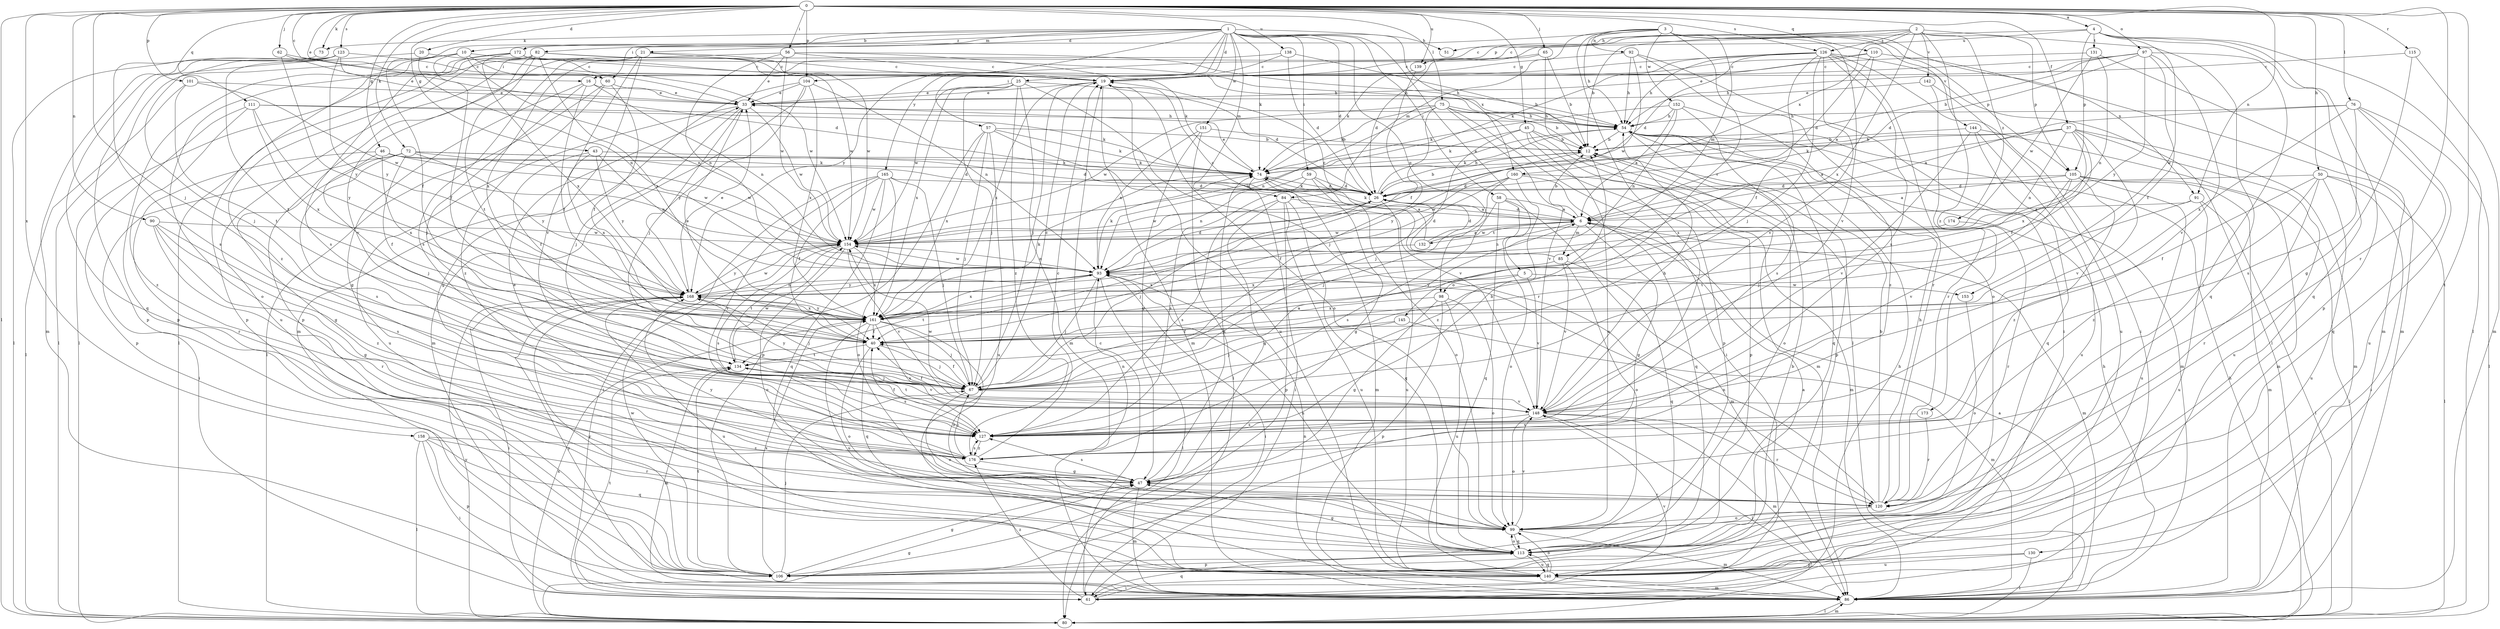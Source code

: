 strict digraph  {
0;
1;
2;
3;
4;
5;
6;
10;
12;
16;
19;
20;
21;
25;
26;
33;
37;
40;
43;
45;
46;
47;
50;
51;
54;
56;
57;
58;
59;
60;
61;
62;
65;
67;
72;
73;
74;
75;
76;
80;
82;
84;
85;
86;
90;
91;
92;
93;
97;
98;
99;
101;
104;
105;
106;
110;
111;
113;
115;
120;
123;
126;
127;
130;
131;
132;
134;
138;
139;
140;
142;
144;
145;
148;
151;
152;
153;
154;
158;
160;
161;
165;
168;
172;
173;
174;
176;
0 -> 4  [label=a];
0 -> 16  [label=c];
0 -> 20  [label=d];
0 -> 33  [label=e];
0 -> 37  [label=f];
0 -> 43  [label=g];
0 -> 45  [label=g];
0 -> 46  [label=g];
0 -> 50  [label=h];
0 -> 56  [label=i];
0 -> 62  [label=j];
0 -> 65  [label=j];
0 -> 67  [label=j];
0 -> 72  [label=k];
0 -> 73  [label=k];
0 -> 75  [label=l];
0 -> 76  [label=l];
0 -> 80  [label=l];
0 -> 90  [label=n];
0 -> 91  [label=n];
0 -> 97  [label=o];
0 -> 101  [label=p];
0 -> 104  [label=p];
0 -> 110  [label=q];
0 -> 111  [label=q];
0 -> 115  [label=r];
0 -> 120  [label=r];
0 -> 123  [label=s];
0 -> 126  [label=s];
0 -> 130  [label=t];
0 -> 138  [label=u];
0 -> 139  [label=u];
0 -> 158  [label=x];
1 -> 5  [label=a];
1 -> 10  [label=b];
1 -> 21  [label=d];
1 -> 25  [label=d];
1 -> 26  [label=d];
1 -> 40  [label=f];
1 -> 51  [label=h];
1 -> 57  [label=i];
1 -> 58  [label=i];
1 -> 59  [label=i];
1 -> 73  [label=k];
1 -> 74  [label=k];
1 -> 82  [label=m];
1 -> 84  [label=m];
1 -> 98  [label=o];
1 -> 151  [label=w];
1 -> 160  [label=x];
1 -> 165  [label=y];
1 -> 168  [label=y];
1 -> 172  [label=z];
2 -> 12  [label=b];
2 -> 16  [label=c];
2 -> 51  [label=h];
2 -> 104  [label=p];
2 -> 105  [label=p];
2 -> 113  [label=q];
2 -> 126  [label=s];
2 -> 142  [label=v];
2 -> 160  [label=x];
2 -> 161  [label=x];
2 -> 173  [label=z];
2 -> 174  [label=z];
3 -> 54  [label=h];
3 -> 60  [label=i];
3 -> 84  [label=m];
3 -> 85  [label=m];
3 -> 91  [label=n];
3 -> 92  [label=n];
3 -> 105  [label=p];
3 -> 127  [label=s];
3 -> 144  [label=v];
3 -> 145  [label=v];
3 -> 148  [label=v];
3 -> 152  [label=w];
4 -> 19  [label=c];
4 -> 80  [label=l];
4 -> 105  [label=p];
4 -> 106  [label=p];
4 -> 113  [label=q];
4 -> 131  [label=t];
4 -> 139  [label=u];
4 -> 153  [label=w];
5 -> 98  [label=o];
5 -> 148  [label=v];
5 -> 153  [label=w];
5 -> 168  [label=y];
6 -> 12  [label=b];
6 -> 26  [label=d];
6 -> 47  [label=g];
6 -> 74  [label=k];
6 -> 85  [label=m];
6 -> 86  [label=m];
6 -> 93  [label=n];
6 -> 132  [label=t];
6 -> 154  [label=w];
10 -> 40  [label=f];
10 -> 54  [label=h];
10 -> 60  [label=i];
10 -> 80  [label=l];
10 -> 93  [label=n];
10 -> 99  [label=o];
10 -> 106  [label=p];
12 -> 74  [label=k];
12 -> 99  [label=o];
12 -> 168  [label=y];
16 -> 33  [label=e];
16 -> 40  [label=f];
16 -> 47  [label=g];
16 -> 67  [label=j];
16 -> 93  [label=n];
19 -> 33  [label=e];
19 -> 67  [label=j];
19 -> 86  [label=m];
19 -> 99  [label=o];
19 -> 140  [label=u];
19 -> 161  [label=x];
20 -> 19  [label=c];
20 -> 93  [label=n];
20 -> 106  [label=p];
21 -> 19  [label=c];
21 -> 86  [label=m];
21 -> 106  [label=p];
21 -> 127  [label=s];
21 -> 148  [label=v];
21 -> 154  [label=w];
25 -> 26  [label=d];
25 -> 33  [label=e];
25 -> 67  [label=j];
25 -> 86  [label=m];
25 -> 120  [label=r];
25 -> 154  [label=w];
25 -> 161  [label=x];
25 -> 176  [label=z];
26 -> 6  [label=a];
26 -> 12  [label=b];
26 -> 54  [label=h];
26 -> 67  [label=j];
26 -> 74  [label=k];
26 -> 140  [label=u];
26 -> 154  [label=w];
33 -> 54  [label=h];
33 -> 67  [label=j];
33 -> 140  [label=u];
33 -> 154  [label=w];
33 -> 168  [label=y];
37 -> 6  [label=a];
37 -> 12  [label=b];
37 -> 40  [label=f];
37 -> 74  [label=k];
37 -> 86  [label=m];
37 -> 93  [label=n];
37 -> 140  [label=u];
37 -> 148  [label=v];
37 -> 161  [label=x];
40 -> 33  [label=e];
40 -> 67  [label=j];
40 -> 99  [label=o];
40 -> 134  [label=t];
43 -> 40  [label=f];
43 -> 74  [label=k];
43 -> 93  [label=n];
43 -> 161  [label=x];
43 -> 168  [label=y];
45 -> 12  [label=b];
45 -> 67  [label=j];
45 -> 74  [label=k];
45 -> 86  [label=m];
45 -> 99  [label=o];
45 -> 106  [label=p];
46 -> 26  [label=d];
46 -> 67  [label=j];
46 -> 74  [label=k];
46 -> 120  [label=r];
46 -> 154  [label=w];
46 -> 161  [label=x];
47 -> 74  [label=k];
47 -> 86  [label=m];
47 -> 120  [label=r];
47 -> 127  [label=s];
47 -> 168  [label=y];
50 -> 26  [label=d];
50 -> 40  [label=f];
50 -> 61  [label=i];
50 -> 80  [label=l];
50 -> 120  [label=r];
50 -> 140  [label=u];
50 -> 176  [label=z];
54 -> 12  [label=b];
54 -> 86  [label=m];
54 -> 106  [label=p];
54 -> 113  [label=q];
54 -> 154  [label=w];
56 -> 19  [label=c];
56 -> 33  [label=e];
56 -> 54  [label=h];
56 -> 74  [label=k];
56 -> 80  [label=l];
56 -> 93  [label=n];
56 -> 154  [label=w];
57 -> 12  [label=b];
57 -> 67  [label=j];
57 -> 74  [label=k];
57 -> 106  [label=p];
57 -> 140  [label=u];
57 -> 148  [label=v];
57 -> 161  [label=x];
58 -> 6  [label=a];
58 -> 86  [label=m];
58 -> 99  [label=o];
58 -> 113  [label=q];
58 -> 127  [label=s];
59 -> 26  [label=d];
59 -> 47  [label=g];
59 -> 93  [label=n];
59 -> 99  [label=o];
59 -> 127  [label=s];
60 -> 33  [label=e];
60 -> 40  [label=f];
60 -> 80  [label=l];
60 -> 176  [label=z];
61 -> 19  [label=c];
61 -> 54  [label=h];
61 -> 113  [label=q];
61 -> 134  [label=t];
61 -> 148  [label=v];
61 -> 176  [label=z];
62 -> 19  [label=c];
62 -> 33  [label=e];
62 -> 168  [label=y];
65 -> 12  [label=b];
65 -> 19  [label=c];
65 -> 26  [label=d];
65 -> 80  [label=l];
67 -> 6  [label=a];
67 -> 19  [label=c];
67 -> 40  [label=f];
67 -> 99  [label=o];
67 -> 148  [label=v];
67 -> 168  [label=y];
72 -> 26  [label=d];
72 -> 40  [label=f];
72 -> 47  [label=g];
72 -> 61  [label=i];
72 -> 74  [label=k];
72 -> 127  [label=s];
72 -> 154  [label=w];
72 -> 168  [label=y];
73 -> 127  [label=s];
74 -> 26  [label=d];
74 -> 33  [label=e];
74 -> 61  [label=i];
74 -> 86  [label=m];
75 -> 12  [label=b];
75 -> 54  [label=h];
75 -> 61  [label=i];
75 -> 67  [label=j];
75 -> 74  [label=k];
75 -> 93  [label=n];
75 -> 106  [label=p];
75 -> 148  [label=v];
75 -> 154  [label=w];
76 -> 6  [label=a];
76 -> 54  [label=h];
76 -> 80  [label=l];
76 -> 113  [label=q];
76 -> 127  [label=s];
76 -> 140  [label=u];
76 -> 161  [label=x];
80 -> 47  [label=g];
80 -> 54  [label=h];
80 -> 86  [label=m];
80 -> 161  [label=x];
80 -> 168  [label=y];
82 -> 19  [label=c];
82 -> 80  [label=l];
82 -> 134  [label=t];
82 -> 140  [label=u];
82 -> 148  [label=v];
82 -> 154  [label=w];
82 -> 161  [label=x];
82 -> 176  [label=z];
84 -> 6  [label=a];
84 -> 47  [label=g];
84 -> 106  [label=p];
84 -> 113  [label=q];
84 -> 127  [label=s];
84 -> 140  [label=u];
85 -> 19  [label=c];
85 -> 26  [label=d];
85 -> 99  [label=o];
85 -> 113  [label=q];
85 -> 148  [label=v];
85 -> 161  [label=x];
86 -> 6  [label=a];
86 -> 54  [label=h];
86 -> 80  [label=l];
86 -> 93  [label=n];
86 -> 168  [label=y];
90 -> 47  [label=g];
90 -> 120  [label=r];
90 -> 127  [label=s];
90 -> 154  [label=w];
90 -> 176  [label=z];
91 -> 6  [label=a];
91 -> 80  [label=l];
91 -> 134  [label=t];
91 -> 140  [label=u];
92 -> 19  [label=c];
92 -> 54  [label=h];
92 -> 61  [label=i];
92 -> 99  [label=o];
92 -> 154  [label=w];
93 -> 26  [label=d];
93 -> 61  [label=i];
93 -> 67  [label=j];
93 -> 74  [label=k];
93 -> 80  [label=l];
93 -> 134  [label=t];
93 -> 154  [label=w];
93 -> 161  [label=x];
93 -> 168  [label=y];
97 -> 12  [label=b];
97 -> 19  [label=c];
97 -> 26  [label=d];
97 -> 40  [label=f];
97 -> 54  [label=h];
97 -> 120  [label=r];
97 -> 148  [label=v];
97 -> 168  [label=y];
98 -> 47  [label=g];
98 -> 99  [label=o];
98 -> 106  [label=p];
98 -> 140  [label=u];
98 -> 161  [label=x];
99 -> 86  [label=m];
99 -> 113  [label=q];
99 -> 148  [label=v];
101 -> 33  [label=e];
101 -> 80  [label=l];
101 -> 134  [label=t];
101 -> 154  [label=w];
104 -> 33  [label=e];
104 -> 47  [label=g];
104 -> 67  [label=j];
104 -> 86  [label=m];
104 -> 93  [label=n];
104 -> 161  [label=x];
105 -> 6  [label=a];
105 -> 26  [label=d];
105 -> 67  [label=j];
105 -> 80  [label=l];
105 -> 86  [label=m];
105 -> 140  [label=u];
105 -> 148  [label=v];
105 -> 176  [label=z];
106 -> 12  [label=b];
106 -> 47  [label=g];
106 -> 67  [label=j];
106 -> 134  [label=t];
106 -> 154  [label=w];
106 -> 161  [label=x];
106 -> 168  [label=y];
110 -> 6  [label=a];
110 -> 19  [label=c];
110 -> 26  [label=d];
110 -> 33  [label=e];
110 -> 86  [label=m];
111 -> 54  [label=h];
111 -> 74  [label=k];
111 -> 106  [label=p];
111 -> 161  [label=x];
111 -> 168  [label=y];
111 -> 176  [label=z];
113 -> 6  [label=a];
113 -> 47  [label=g];
113 -> 93  [label=n];
113 -> 99  [label=o];
113 -> 106  [label=p];
113 -> 140  [label=u];
115 -> 19  [label=c];
115 -> 47  [label=g];
115 -> 86  [label=m];
120 -> 12  [label=b];
120 -> 54  [label=h];
120 -> 93  [label=n];
120 -> 99  [label=o];
123 -> 19  [label=c];
123 -> 26  [label=d];
123 -> 67  [label=j];
123 -> 80  [label=l];
123 -> 86  [label=m];
123 -> 113  [label=q];
123 -> 134  [label=t];
123 -> 168  [label=y];
126 -> 19  [label=c];
126 -> 26  [label=d];
126 -> 40  [label=f];
126 -> 54  [label=h];
126 -> 61  [label=i];
126 -> 67  [label=j];
126 -> 74  [label=k];
126 -> 80  [label=l];
126 -> 120  [label=r];
126 -> 127  [label=s];
126 -> 148  [label=v];
127 -> 12  [label=b];
127 -> 40  [label=f];
127 -> 176  [label=z];
130 -> 80  [label=l];
130 -> 106  [label=p];
130 -> 140  [label=u];
131 -> 19  [label=c];
131 -> 86  [label=m];
131 -> 93  [label=n];
131 -> 154  [label=w];
132 -> 6  [label=a];
132 -> 19  [label=c];
132 -> 26  [label=d];
132 -> 161  [label=x];
134 -> 67  [label=j];
134 -> 86  [label=m];
134 -> 127  [label=s];
134 -> 148  [label=v];
134 -> 154  [label=w];
138 -> 12  [label=b];
138 -> 19  [label=c];
138 -> 26  [label=d];
138 -> 161  [label=x];
139 -> 40  [label=f];
139 -> 74  [label=k];
140 -> 61  [label=i];
140 -> 86  [label=m];
140 -> 99  [label=o];
140 -> 113  [label=q];
142 -> 33  [label=e];
142 -> 120  [label=r];
142 -> 140  [label=u];
144 -> 12  [label=b];
144 -> 86  [label=m];
144 -> 113  [label=q];
144 -> 140  [label=u];
144 -> 148  [label=v];
145 -> 40  [label=f];
145 -> 67  [label=j];
145 -> 86  [label=m];
148 -> 40  [label=f];
148 -> 54  [label=h];
148 -> 80  [label=l];
148 -> 86  [label=m];
148 -> 99  [label=o];
148 -> 120  [label=r];
148 -> 127  [label=s];
148 -> 134  [label=t];
148 -> 154  [label=w];
151 -> 12  [label=b];
151 -> 47  [label=g];
151 -> 80  [label=l];
151 -> 93  [label=n];
152 -> 6  [label=a];
152 -> 54  [label=h];
152 -> 74  [label=k];
152 -> 93  [label=n];
152 -> 127  [label=s];
152 -> 176  [label=z];
153 -> 99  [label=o];
154 -> 93  [label=n];
154 -> 99  [label=o];
154 -> 127  [label=s];
154 -> 134  [label=t];
154 -> 148  [label=v];
154 -> 161  [label=x];
154 -> 168  [label=y];
158 -> 61  [label=i];
158 -> 80  [label=l];
158 -> 106  [label=p];
158 -> 113  [label=q];
158 -> 120  [label=r];
158 -> 176  [label=z];
160 -> 26  [label=d];
160 -> 40  [label=f];
160 -> 67  [label=j];
160 -> 86  [label=m];
160 -> 113  [label=q];
160 -> 154  [label=w];
160 -> 176  [label=z];
161 -> 40  [label=f];
161 -> 67  [label=j];
161 -> 74  [label=k];
161 -> 99  [label=o];
161 -> 113  [label=q];
161 -> 127  [label=s];
161 -> 140  [label=u];
161 -> 168  [label=y];
165 -> 26  [label=d];
165 -> 40  [label=f];
165 -> 61  [label=i];
165 -> 67  [label=j];
165 -> 99  [label=o];
165 -> 113  [label=q];
165 -> 127  [label=s];
165 -> 154  [label=w];
168 -> 33  [label=e];
168 -> 61  [label=i];
168 -> 67  [label=j];
168 -> 93  [label=n];
168 -> 140  [label=u];
168 -> 154  [label=w];
168 -> 161  [label=x];
172 -> 19  [label=c];
172 -> 54  [label=h];
172 -> 106  [label=p];
172 -> 127  [label=s];
172 -> 154  [label=w];
172 -> 161  [label=x];
173 -> 120  [label=r];
173 -> 127  [label=s];
174 -> 120  [label=r];
174 -> 154  [label=w];
176 -> 19  [label=c];
176 -> 33  [label=e];
176 -> 47  [label=g];
176 -> 67  [label=j];
176 -> 93  [label=n];
176 -> 127  [label=s];
}
